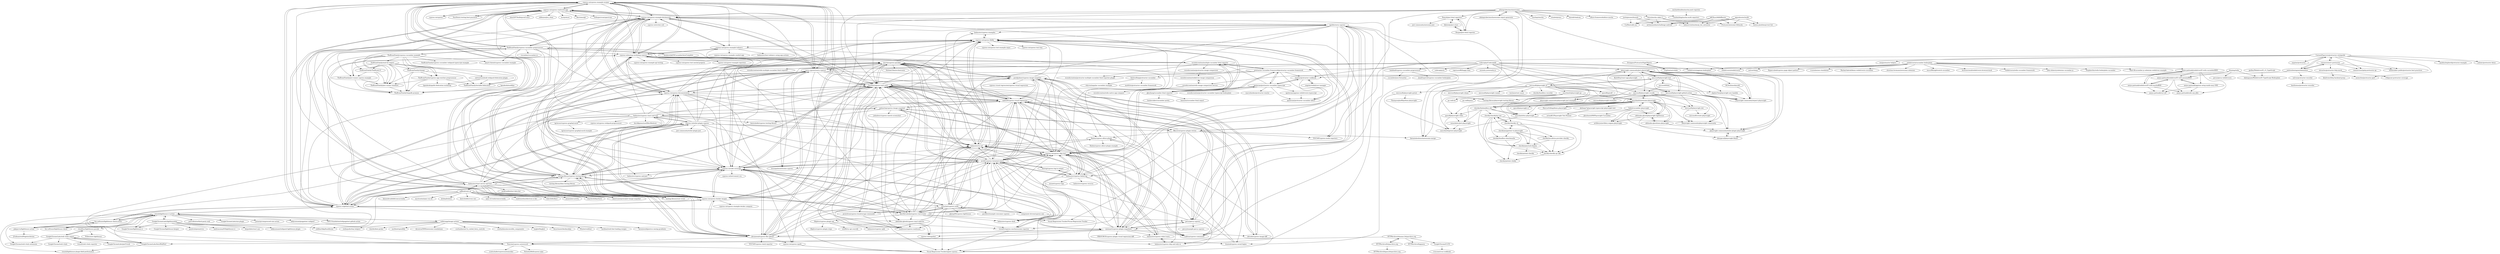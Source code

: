 digraph G {
"cypress-io/cypress-example-recipes" -> "cypress-io/cypress-realworld-app"
"cypress-io/cypress-example-recipes" -> "cypress-io/cypress-example-kitchensink"
"cypress-io/cypress-example-recipes" -> "cypress-io/cypress-documentation"
"cypress-io/cypress-example-recipes" -> "testing-library/cypress-testing-library"
"cypress-io/cypress-example-recipes" -> "cypress-io/testing-workshop-cypress"
"cypress-io/cypress-example-recipes" -> "sorry-cypress/sorry-cypress"
"cypress-io/cypress-example-recipes" -> "cypress-io/cypress-docker-images"
"cypress-io/cypress-example-recipes" -> "NoriSte/cypress-wait-until"
"cypress-io/cypress-example-recipes" -> "cypress-io/cypress" ["e"=1]
"cypress-io/cypress-example-recipes" -> "TheBrainFamily/cypress-cucumber-preprocessor"
"cypress-io/cypress-example-recipes" -> "cypress-io/github-action"
"cypress-io/cypress-example-recipes" -> "cypress-io/cypress-example-todomvc"
"cypress-io/cypress-example-recipes" -> "abramenal/cypress-file-upload"
"cypress-io/cypress-example-recipes" -> "NoriSte/ui-testing-best-practices" ["e"=1]
"cypress-io/cypress-example-recipes" -> "cypress-io/code-coverage"
"Hazyzh/jest-html-reporters" -> "dkelosky/jest-stare"
"Hazyzh/jest-html-reporters" -> "Hargne/jest-html-reporter"
"Hazyzh/jest-html-reporters" -> "jest-community/awesome-jest" ["e"=1]
"codeceptjs/CodeceptJS" -> "playwright-community/jest-playwright"
"codeceptjs/CodeceptJS" -> "serenity-js/serenity-js" ["e"=1]
"codeceptjs/CodeceptJS" -> "sorry-cypress/sorry-cypress"
"codeceptjs/CodeceptJS" -> "qawolf/qawolf" ["e"=1]
"codeceptjs/CodeceptJS" -> "Visual-Regression-Tracker/Visual-Regression-Tracker" ["e"=1]
"codeceptjs/CodeceptJS" -> "microsoft/playwright-vscode"
"codeceptjs/CodeceptJS" -> "webdriverio/appium-boilerplate" ["e"=1]
"codeceptjs/CodeceptJS" -> "abhinaba-ghosh/playwright-lighthouse"
"codeceptjs/CodeceptJS" -> "codeceptjs/ui"
"codeceptjs/CodeceptJS" -> "microsoft/playwright-github-action"
"codeceptjs/CodeceptJS" -> "testing-library/user-event" ["e"=1]
"codeceptjs/CodeceptJS" -> "dmtrKovalenko/cypress-real-events"
"codeceptjs/CodeceptJS" -> "capricorn86/happy-dom" ["e"=1]
"codeceptjs/CodeceptJS" -> "playwright-community/eslint-plugin-playwright"
"codeceptjs/CodeceptJS" -> "badeball/cypress-cucumber-preprocessor"
"bahmutov/cypress-react-unit-test" -> "palmerhq/cypress-image-snapshot"
"bahmutov/cypress-react-unit-test" -> "testing-library/cypress-testing-library"
"bahmutov/cypress-react-unit-test" -> "NoriSte/cypress-wait-until"
"bahmutov/cypress-react-unit-test" -> "kentcdodds/cypress-testing-library" ["e"=1]
"bahmutov/cypress-react-unit-test" -> "meinaart/cypress-plugin-snapshots"
"bahmutov/cypress-react-unit-test" -> "bahmutov/cypress-and-jest"
"bahmutov/cypress-react-unit-test" -> "tgriesser/cypress-graphql-mock"
"bahmutov/cypress-react-unit-test" -> "cypress-io/cypress-example-recipes"
"bahmutov/cypress-react-unit-test" -> "cypress-io/cypress-documentation"
"bahmutov/cypress-react-unit-test" -> "cypress-io/testing-workshop-cypress"
"bahmutov/cypress-react-unit-test" -> "cypress-io/cypress-webpack-preprocessor"
"bahmutov/cypress-react-unit-test" -> "abhinaba-ghosh/cypress-react-selector"
"bahmutov/cypress-react-unit-test" -> "davidkpiano/useEffectReducer" ["e"=1]
"bahmutov/cypress-react-unit-test" -> "cypress-io/eslint-plugin-cypress"
"bahmutov/cypress-react-unit-test" -> "Nanciee/cypress-autorecord"
"cypress-io/cypress-example-kitchensink" -> "cypress-io/cypress-example-recipes"
"cypress-io/cypress-example-kitchensink" -> "cypress-io/testing-workshop-cypress"
"cypress-io/cypress-example-kitchensink" -> "cypress-io/cypress-example-todomvc"
"cypress-io/cypress-example-kitchensink" -> "cypress-io/cypress-docker-images"
"cypress-io/cypress-example-kitchensink" -> "cypress-io/cypress-documentation"
"cypress-io/cypress-example-kitchensink" -> "cypress-io/cypress-realworld-app"
"cypress-io/cypress-example-kitchensink" -> "testing-library/cypress-testing-library"
"cypress-io/cypress-example-kitchensink" -> "NoriSte/cypress-wait-until"
"cypress-io/cypress-example-kitchensink" -> "cypress-io/cypress-skip-test"
"cypress-io/cypress-example-kitchensink" -> "meinaart/cypress-plugin-snapshots"
"cypress-io/cypress-example-kitchensink" -> "cypress-io/circleci-orb"
"cypress-io/cypress-example-kitchensink" -> "TheBrainFamily/cypress-cucumber-preprocessor"
"cypress-io/cypress-example-kitchensink" -> "agoldis/sorry-cypress"
"cypress-io/cypress-example-kitchensink" -> "cypress-io/code-coverage"
"cypress-io/cypress-example-kitchensink" -> "sorry-cypress/sorry-cypress"
"cypress-io/cypress-example-todomvc" -> "cypress-io/cypress-fiddle"
"cypress-io/cypress-example-todomvc" -> "cypress-io/testing-workshop-cypress"
"cypress-io/cypress-example-todomvc" -> "cypress-io/cypress-example-kitchensink"
"cypress-io/cypress-example-todomvc" -> "cypress-io/cypress-example-conduit-app"
"cypress-io/cypress-example-todomvc" -> "bahmutov/test-todomvc-using-app-actions"
"cypress-io/cypress-example-todomvc" -> "cypress-io/cypress-skip-test"
"cypress-io/cypress-skip-test" -> "bahmutov/cy-api"
"cypress-io/cypress-skip-test" -> "cypress-io/cypress-fiddle"
"cypress-io/cypress-skip-test" -> "Lakitna/cypress-commands"
"cypress-io/cypress-skip-test" -> "LironEr/cypress-mochawesome-reporter"
"cypress-io/cypress-skip-test" -> "NoriSte/cypress-wait-until"
"cypress-io/cypress-skip-test" -> "bahmutov/cypress-select-tests"
"cypress-io/cypress-skip-test" -> "bahmutov/cypress-failed-log"
"cypress-io/cypress-skip-test" -> "archfz/cypress-terminal-report"
"cypress-io/testing-workshop-cypress" -> "cypress-io/cypress-example-todomvc"
"cypress-io/testing-workshop-cypress" -> "cypress-io/cypress-example-kitchensink"
"cypress-io/testing-workshop-cypress" -> "cypress-io/cypress-example-recipes"
"cypress-io/testing-workshop-cypress" -> "NoriSte/cypress-wait-until"
"cypress-io/testing-workshop-cypress" -> "cypress-io/cypress-documentation"
"cypress-io/testing-workshop-cypress" -> "bahmutov/cy-api"
"cypress-io/testing-workshop-cypress" -> "cypress-io/code-coverage"
"cypress-io/testing-workshop-cypress" -> "cypress-io/cypress-xpath"
"cypress-io/testing-workshop-cypress" -> "cypress-io/cypress-skip-test"
"cypress-io/testing-workshop-cypress" -> "cypress-io/cypress-docker-images"
"cypress-io/testing-workshop-cypress" -> "cypress-io/cypress-example-api-testing"
"cypress-io/testing-workshop-cypress" -> "cypress-io/cypress-test-nested-projects"
"cypress-io/testing-workshop-cypress" -> "abramenal/cypress-file-upload"
"cypress-io/testing-workshop-cypress" -> "tnicola/cypress-parallel"
"cypress-io/testing-workshop-cypress" -> "cypress-io/cypress-example-reporters"
"cypress-io/cypress-realworld-app" -> "cypress-io/cypress-example-recipes"
"cypress-io/cypress-realworld-app" -> "oldboyxx/jira_clone" ["e"=1]
"cypress-io/cypress-realworld-app" -> "cypress-io/cypress-example-kitchensink"
"cypress-io/cypress-realworld-app" -> "testing-library/cypress-testing-library"
"cypress-io/cypress-realworld-app" -> "sorry-cypress/sorry-cypress"
"cypress-io/cypress-realworld-app" -> "mswjs/msw" ["e"=1]
"cypress-io/cypress-realworld-app" -> "cypress-io/cypress" ["e"=1]
"cypress-io/cypress-realworld-app" -> "bbc/simorgh" ["e"=1]
"cypress-io/cypress-realworld-app" -> "NoriSte/ui-testing-best-practices" ["e"=1]
"cypress-io/cypress-realworld-app" -> "withspectrum/spectrum" ["e"=1]
"cypress-io/cypress-realworld-app" -> "cypress-io/cypress-docker-images"
"cypress-io/cypress-realworld-app" -> "cypress-io/github-action"
"cypress-io/cypress-realworld-app" -> "bahmutov/start-server-and-test"
"cypress-io/cypress-realworld-app" -> "cypress-io/testing-workshop-cypress"
"cypress-io/cypress-realworld-app" -> "alan2207/bulletproof-react" ["e"=1]
"mxschmitt/playwright-go" -> "go-rod/rod" ["e"=1]
"mxschmitt/playwright-go" -> "mxschmitt/try-playwright"
"mxschmitt/playwright-go" -> "mxschmitt/pytest-playwright"
"mxschmitt/playwright-go" -> "go-rod/bypass"
"mxschmitt/playwright-go" -> "mxschmitt/awesome-playwright"
"adamgruber/mochawesome" -> "adamgruber/mochawesome-report-generator"
"adamgruber/mochawesome" -> "Antontelesh/mochawesome-merge"
"adamgruber/mochawesome" -> "cypress-io/cypress-docker-images"
"adamgruber/mochawesome" -> "Hazyzh/jest-html-reporters"
"adamgruber/mochawesome" -> "webdriverio/webdriverio" ["e"=1]
"adamgruber/mochawesome" -> "YOU54F/cypress-multi-reporters"
"adamgruber/mochawesome" -> "mochajs/mocha" ["e"=1]
"adamgruber/mochawesome" -> "istanbuljs/nyc" ["e"=1]
"adamgruber/mochawesome" -> "dareid/chakram" ["e"=1]
"adamgruber/mochawesome" -> "cypress-io/cypress-xpath"
"adamgruber/mochawesome" -> "Hargne/jest-html-reporter"
"adamgruber/mochawesome" -> "allure-framework/allure-mocha"
"adamgruber/mochawesome" -> "iensu/mocha-cakes-2"
"adamgruber/mochawesome" -> "stanleyhlng/mocha-multi-reporters"
"adamgruber/mochawesome" -> "cypress-io/cypress-example-kitchensink"
"microsoft/playwright-pytest" -> "mxschmitt/pytest-playwright"
"microsoft/playwright-pytest" -> "ThompsonJonM/python-playwright"
"component-driven/cypress-axe" -> "mfrachet/cypress-audit"
"component-driven/cypress-axe" -> "percy/percy-cypress"
"component-driven/cypress-axe" -> "archfz/cypress-terminal-report"
"sorry-cypress/sorry-cypress" -> "tnicola/cypress-parallel"
"sorry-cypress/sorry-cypress" -> "cypress-io/cypress-example-recipes"
"sorry-cypress/sorry-cypress" -> "testing-library/cypress-testing-library"
"sorry-cypress/sorry-cypress" -> "NoriSte/cypress-wait-until"
"sorry-cypress/sorry-cypress" -> "cypress-io/cypress-docker-images"
"sorry-cypress/sorry-cypress" -> "cypress-io/cypress-realworld-app"
"sorry-cypress/sorry-cypress" -> "cypress-io/cypress-documentation"
"sorry-cypress/sorry-cypress" -> "archfz/cypress-terminal-report"
"sorry-cypress/sorry-cypress" -> "brunopulis/awesome-cypress" ["e"=1]
"sorry-cypress/sorry-cypress" -> "cypress-io/code-coverage"
"sorry-cypress/sorry-cypress" -> "cypress-io/github-action"
"sorry-cypress/sorry-cypress" -> "dmtrKovalenko/cypress-real-events"
"sorry-cypress/sorry-cypress" -> "mjhea0/cypress-visual-regression"
"sorry-cypress/sorry-cypress" -> "cypress-io/cypress-example-kitchensink"
"sorry-cypress/sorry-cypress" -> "jaredpalmer/cypress-image-snapshot"
"NoriSte/cypress-wait-until" -> "tnicola/cypress-parallel"
"NoriSte/cypress-wait-until" -> "archfz/cypress-terminal-report"
"NoriSte/cypress-wait-until" -> "bahmutov/cy-api"
"NoriSte/cypress-wait-until" -> "cypress-io/cypress-skip-test"
"NoriSte/cypress-wait-until" -> "cypress-io/cypress-fiddle"
"NoriSte/cypress-wait-until" -> "mjhea0/cypress-visual-regression"
"NoriSte/cypress-wait-until" -> "Lakitna/cypress-commands"
"NoriSte/cypress-wait-until" -> "bahmutov/cypress-failed-log"
"NoriSte/cypress-wait-until" -> "testing-library/cypress-testing-library"
"NoriSte/cypress-wait-until" -> "mailosaur/cypress-mailosaur"
"NoriSte/cypress-wait-until" -> "bahmutov/cypress-skip-and-only-ui"
"NoriSte/cypress-wait-until" -> "abramenal/cypress-file-upload"
"NoriSte/cypress-wait-until" -> "javierbrea/cypress-localstorage-commands"
"NoriSte/cypress-wait-until" -> "cypress-io/cypress-documentation"
"NoriSte/cypress-wait-until" -> "cypress-io/testing-workshop-cypress"
"testing-library/cypress-testing-library" -> "NoriSte/cypress-wait-until"
"testing-library/cypress-testing-library" -> "cypress-io/cypress-example-recipes"
"testing-library/cypress-testing-library" -> "cypress-io/eslint-plugin-cypress"
"testing-library/cypress-testing-library" -> "bahmutov/start-server-and-test"
"testing-library/cypress-testing-library" -> "sorry-cypress/sorry-cypress"
"testing-library/cypress-testing-library" -> "cypress-io/cypress-example-kitchensink"
"testing-library/cypress-testing-library" -> "cypress-io/cypress-documentation"
"testing-library/cypress-testing-library" -> "cypress-io/cypress-realworld-app"
"testing-library/cypress-testing-library" -> "testing-library/dom-testing-library" ["e"=1]
"testing-library/cypress-testing-library" -> "testing-library/user-event" ["e"=1]
"testing-library/cypress-testing-library" -> "dmtrKovalenko/cypress-real-events"
"testing-library/cypress-testing-library" -> "bahmutov/cypress-react-unit-test"
"testing-library/cypress-testing-library" -> "abramenal/cypress-file-upload"
"testing-library/cypress-testing-library" -> "cypress-io/code-coverage"
"testing-library/cypress-testing-library" -> "cypress-io/cypress-docker-images"
"abhinaba-ghosh/playwright-lighthouse" -> "abhinaba-ghosh/axe-playwright"
"abhinaba-ghosh/playwright-lighthouse" -> "playwright-community/eslint-plugin-playwright"
"abhinaba-ghosh/playwright-lighthouse" -> "artilleryio/artillery-engine-playwright"
"Tallyb/cucumber-playwright" -> "ghoshasish99/Playwright-Cucumber"
"Tallyb/cucumber-playwright" -> "mxschmitt/awesome-playwright"
"Tallyb/cucumber-playwright" -> "artilleryio/artillery-engine-playwright"
"Tallyb/cucumber-playwright" -> "abhinaba-ghosh/playwright-lighthouse"
"Tallyb/cucumber-playwright" -> "mxschmitt/try-playwright"
"agoldis/sorry-cypress" -> "Bkucera/cypress-plugin-retries"
"agoldis/sorry-cypress" -> "NoriSte/cypress-wait-until"
"agoldis/sorry-cypress" -> "lirantal/cypress-social-logins"
"agoldis/sorry-cypress" -> "cypress-io/cypress-example-kitchensink"
"agoldis/sorry-cypress" -> "cypress-io/cypress-skip-test"
"agoldis/sorry-cypress" -> "Shelex/cypress-allure-plugin"
"agoldis/sorry-cypress" -> "bahmutov/cypress-examples"
"agoldis/sorry-cypress" -> "bahmutov/cypress-skip-and-only-ui"
"agoldis/sorry-cypress" -> "Antontelesh/mochawesome-merge"
"agoldis/sorry-cypress" -> "mjhea0/cypress-visual-regression"
"agoldis/sorry-cypress" -> "cypress-io/cypress-fiddle"
"agoldis/sorry-cypress" -> "Lakitna/cypress-commands"
"agoldis/sorry-cypress" -> "meinaart/cypress-plugin-snapshots"
"agoldis/sorry-cypress" -> "bahmutov/cy-api"
"agoldis/sorry-cypress" -> "bahmutov/cypress-failed-log"
"Nanciee/cypress-autorecord" -> "scottschafer/cypressautomocker"
"Nanciee/cypress-autorecord" -> "Visual-Regression-Tracker/agent-cypress"
"Nanciee/cypress-autorecord" -> "cypress-io/cypress-fiddle"
"Nanciee/cypress-autorecord" -> "NicholasBoll/cypress-pipe"
"TheBrainFamily/wait-for-expect" -> "TheBrainFamily/jest-runner-standard"
"TheBrainFamily/wait-for-expect" -> "TheBrainFamily/tingodb-promise"
"TheBrainFamily/wait-for-expect" -> "TheBrainFamily/jest-runner-cypress-example"
"TheBrainFamily/wait-for-expect" -> "TheBrainFamily/TheBrain2.0"
"TheBrainFamily/wait-for-expect" -> "TheBrainFamily/cypress-app-watcher-preprocessor"
"TheBrainFamily/wait-for-expect" -> "TheBrainFamily/testable-federation"
"TheBrainFamily/wait-for-expect" -> "TheBrainFamily/chimpy"
"microsoft/playwright-vscode" -> "microsoft/playwright.dev"
"microsoft/playwright-vscode" -> "playwright-community/eslint-plugin-playwright"
"microsoft/playwright-vscode" -> "microsoft/create-playwright"
"microsoft/playwright-vscode" -> "playwright-community/playwright-community"
"microsoft/playwright-vscode" -> "mxschmitt/awesome-playwright"
"microsoft/playwright-vscode" -> "microsoft/playwright-examples"
"microsoft/playwright-vscode" -> "testing-library/playwright-testing-library"
"palmerhq/cypress-image-snapshot" -> "meinaart/cypress-plugin-snapshots"
"palmerhq/cypress-image-snapshot" -> "mjhea0/cypress-visual-regression"
"palmerhq/cypress-image-snapshot" -> "bahmutov/cypress-react-unit-test"
"palmerhq/cypress-image-snapshot" -> "kentcdodds/cypress-testing-library" ["e"=1]
"palmerhq/cypress-image-snapshot" -> "Bkucera/cypress-plugin-retries"
"palmerhq/cypress-image-snapshot" -> "cypress-io/snapshot"
"palmerhq/cypress-image-snapshot" -> "bahmutov/cypress-skip-and-only-ui"
"palmerhq/cypress-image-snapshot" -> "julianburr/cypress-match-screenshot"
"palmerhq/cypress-image-snapshot" -> "NoriSte/cypress-wait-until"
"palmerhq/cypress-image-snapshot" -> "Nanciee/cypress-autorecord"
"palmerhq/cypress-image-snapshot" -> "cypress-io/testing-workshop-cypress"
"foo-software/lighthouse-check-action" -> "treosh/lighthouse-ci-action"
"foo-software/lighthouse-check-action" -> "jakejarvis/lighthouse-action"
"foo-software/lighthouse-check-action" -> "foo-software/lighthouse-check"
"foo-software/lighthouse-check-action" -> "cypress-io/github-action"
"jeffbski/wait-on" -> "bahmutov/start-server-and-test"
"jeffbski/wait-on" -> "kimmobrunfeldt/concurrently" ["e"=1]
"jeffbski/wait-on" -> "mysticatea/npm-run-all" ["e"=1]
"jeffbski/wait-on" -> "abskmj/hukum"
"jeffbski/wait-on" -> "kentcdodds/cross-env" ["e"=1]
"jeffbski/wait-on" -> "cypress-io/cypress-docker-images"
"jeffbski/wait-on" -> "open-cli-tools/concurrently" ["e"=1]
"jeffbski/wait-on" -> "americanexpress/jest-image-snapshot" ["e"=1]
"jeffbski/wait-on" -> "cypress-io/github-action"
"jeffbski/wait-on" -> "testing-library/user-event" ["e"=1]
"jeffbski/wait-on" -> "siddharthkp/bundlesize" ["e"=1]
"jeffbski/wait-on" -> "sindresorhus/electron-is-dev" ["e"=1]
"jeffbski/wait-on" -> "lukechilds/keyv" ["e"=1]
"jeffbski/wait-on" -> "pinojs/pino-pretty" ["e"=1]
"jeffbski/wait-on" -> "depcheck/depcheck" ["e"=1]
"microsoft/playwright-cli" -> "microsoft/playwright-test"
"microsoft/playwright-cli" -> "microsoft/playwright-github-action"
"microsoft/playwright-cli" -> "qawolf/playwright-video"
"microsoft/playwright-cli" -> "playwright-community/jest-playwright"
"microsoft/playwright-cli" -> "mxschmitt/awesome-playwright"
"microsoft/playwright-cli" -> "checkly/theheadless.dev"
"microsoft/playwright-cli" -> "mxschmitt/try-playwright"
"microsoft/playwright-cli" -> "microsoft/playwright-sharp" ["e"=1]
"microsoft/playwright-cli" -> "mxschmitt/playwright-go"
"microsoft/playwright-cli" -> "microsoft/playwright-pytest"
"microsoft/playwright-cli" -> "qawolf/qawolf" ["e"=1]
"microsoft/playwright-cli" -> "microsoft/playwright-runner"
"microsoft/playwright-cli" -> "testimio/root-cause" ["e"=1]
"microsoft/playwright-cli" -> "JupiterOne/playwright-aws-lambda"
"microsoft/playwright-cli" -> "checkly/headless-recorder" ["e"=1]
"cypress-io/eslint-plugin-cypress" -> "testing-library/cypress-testing-library"
"cypress-io/eslint-plugin-cypress" -> "cypress-io/code-coverage"
"cypress-io/eslint-plugin-cypress" -> "bahmutov/start-server-and-test"
"cypress-io/eslint-plugin-cypress" -> "NoriSte/cypress-wait-until"
"cypress-io/eslint-plugin-cypress" -> "jest-community/eslint-plugin-jest" ["e"=1]
"cypress-io/eslint-plugin-cypress" -> "Bkucera/cypress-plugin-retries"
"cypress-io/eslint-plugin-cypress" -> "cypress-io/cypress-fiddle"
"cypress-io/eslint-plugin-cypress" -> "dmtrKovalenko/cypress-real-events"
"cypress-io/eslint-plugin-cypress" -> "bahmutov/cypress-dark"
"cypress-io/eslint-plugin-cypress" -> "cypress-io/github-action"
"cypress-io/eslint-plugin-cypress" -> "percy/percy-cypress"
"cypress-io/eslint-plugin-cypress" -> "cypress-io/cypress-documentation"
"cypress-io/eslint-plugin-cypress" -> "cypress-io/cypress-realworld-app"
"cypress-io/eslint-plugin-cypress" -> "cypress-io/cypress-example-recipes"
"cypress-io/eslint-plugin-cypress" -> "bahmutov/cypress-react-unit-test"
"cypress-io/github-action" -> "cypress-io/code-coverage"
"cypress-io/github-action" -> "testing-library/cypress-testing-library"
"cypress-io/github-action" -> "treosh/lighthouse-ci-action"
"cypress-io/github-action" -> "cypress-io/cypress-docker-images"
"cypress-io/github-action" -> "cypress-io/cypress-example-recipes"
"cypress-io/github-action" -> "cypress-io/cypress-documentation"
"cypress-io/github-action" -> "foo-software/lighthouse-check-action"
"cypress-io/github-action" -> "tnicola/cypress-parallel"
"cypress-io/github-action" -> "bahmutov/start-server-and-test"
"cypress-io/github-action" -> "abramenal/cypress-file-upload"
"cypress-io/github-action" -> "cypress-io/cypress-realworld-app"
"cypress-io/github-action" -> "sorry-cypress/sorry-cypress"
"cypress-io/github-action" -> "dmtrKovalenko/cypress-real-events"
"cypress-io/github-action" -> "cypress-io/cypress-example-kitchensink"
"cypress-io/github-action" -> "cypress-io/eslint-plugin-cypress"
"badeball/cypress-cucumber-preprocessor" -> "JoanEsquivel/cypress-cucumber-boilerplate"
"badeball/cypress-cucumber-preprocessor" -> "cucumber/json-formatter"
"TheBrainFamily/cypress-cucumber-preprocessor" -> "TheBrainFamily/cypress-cucumber-example"
"TheBrainFamily/cypress-cucumber-preprocessor" -> "NoriSte/cypress-wait-until"
"TheBrainFamily/cypress-cucumber-preprocessor" -> "cypress-io/cypress-example-recipes"
"TheBrainFamily/cypress-cucumber-preprocessor" -> "testing-library/cypress-testing-library"
"TheBrainFamily/cypress-cucumber-preprocessor" -> "cypress-io/testing-workshop-cypress"
"TheBrainFamily/cypress-cucumber-preprocessor" -> "alexkrechik/VSCucumberAutoComplete"
"TheBrainFamily/cypress-cucumber-preprocessor" -> "cypress-io/cypress-example-kitchensink"
"TheBrainFamily/cypress-cucumber-preprocessor" -> "TheBrainFamily/jest-runner-standard"
"TheBrainFamily/cypress-cucumber-preprocessor" -> "TheBrainFamily/jest-runner-cypress-example"
"TheBrainFamily/cypress-cucumber-preprocessor" -> "TheBrainFamily/tingodb-promise"
"TheBrainFamily/cypress-cucumber-preprocessor" -> "abramenal/cypress-file-upload"
"TheBrainFamily/cypress-cucumber-preprocessor" -> "jmarti-theinit/cypress-cucumber-example"
"TheBrainFamily/cypress-cucumber-preprocessor" -> "wswebcreation/multiple-cucumber-html-reporter"
"TheBrainFamily/cypress-cucumber-preprocessor" -> "cypress-io/cypress-documentation"
"TheBrainFamily/cypress-cucumber-preprocessor" -> "cucumber/cucumber-js" ["e"=1]
"TheBrainFamily/jest-runner-standard" -> "TheBrainFamily/tingodb-promise"
"dmtrKovalenko/cypress-real-events" -> "NoriSte/cypress-wait-until"
"dmtrKovalenko/cypress-real-events" -> "filiphric/cypress-plugin-api"
"dmtrKovalenko/cypress-real-events" -> "LironEr/cypress-mochawesome-reporter"
"dmtrKovalenko/cypress-real-events" -> "bahmutov/cy-api"
"dmtrKovalenko/cypress-real-events" -> "abhinaba-ghosh/cypress-react-selector"
"dmtrKovalenko/cypress-real-events" -> "testing-library/cypress-testing-library"
"dmtrKovalenko/cypress-real-events" -> "mfrachet/cypress-audit"
"dmtrKovalenko/cypress-real-events" -> "archfz/cypress-terminal-report"
"dmtrKovalenko/cypress-real-events" -> "cypress-io/code-coverage"
"dmtrKovalenko/cypress-real-events" -> "tnicola/cypress-parallel"
"dmtrKovalenko/cypress-real-events" -> "Visual-Regression-Tracker/Visual-Regression-Tracker" ["e"=1]
"dmtrKovalenko/cypress-real-events" -> "cypress-io/cypress-skip-test"
"dmtrKovalenko/cypress-real-events" -> "bahmutov/cypress-dark"
"dmtrKovalenko/cypress-real-events" -> "mjhea0/cypress-visual-regression"
"dmtrKovalenko/cypress-real-events" -> "jaredpalmer/cypress-image-snapshot"
"GoogleChromeLabs/lighthousebot" -> "GoogleChrome/lighthouse-ci" ["e"=1]
"GoogleChromeLabs/lighthousebot" -> "treosh/lighthouse-ci-action"
"GoogleChromeLabs/lighthousebot" -> "GoogleChrome/lighthouse-keeper"
"GoogleChromeLabs/lighthousebot" -> "siddharthkp/bundlesize" ["e"=1]
"GoogleChromeLabs/lighthousebot" -> "paulirish/pwmetrics" ["e"=1]
"GoogleChromeLabs/lighthousebot" -> "andreasonny83/lighthouse-ci" ["e"=1]
"GoogleChromeLabs/lighthousebot" -> "dequelabs/react-axe" ["e"=1]
"GoogleChromeLabs/lighthousebot" -> "addyosmani/webpack-lighthouse-plugin" ["e"=1]
"tgriesser/cypress-graphql-mock" -> "tgriesser/cypress-graphql-mock-example"
"microsoft/playwright-test" -> "microsoft/folio"
"microsoft/playwright-test" -> "playwright-community/jest-playwright"
"microsoft/playwright-test" -> "microsoft/playwright-cli"
"microsoft/playwright-test" -> "playwright-community/expect-playwright"
"microsoft/playwright-test" -> "microsoft/playwright-github-action"
"microsoft/playwright-test" -> "checkly/theheadless.dev"
"mxschmitt/awesome-playwright" -> "mxschmitt/try-playwright"
"mxschmitt/awesome-playwright" -> "MarcusFelling/demo.playwright"
"mxschmitt/awesome-playwright" -> "abhinaba-ghosh/axe-playwright"
"mxschmitt/awesome-playwright" -> "abhinaba-ghosh/playwright-lighthouse"
"mxschmitt/awesome-playwright" -> "microsoft/playwright-vscode"
"mxschmitt/awesome-playwright" -> "checkly/theheadless.dev"
"mxschmitt/awesome-playwright" -> "microsoft/playwright.dev"
"mxschmitt/awesome-playwright" -> "akshayp7/playwright-typescript-playwright-test"
"mxschmitt/awesome-playwright" -> "mmarkelov/jest-playwright"
"mxschmitt/awesome-playwright" -> "qawolf/playwright-ci"
"mxschmitt/awesome-playwright" -> "playwright-community/playwright-community"
"mxschmitt/awesome-playwright" -> "hdorgeval/playwright-fluent"
"mxschmitt/awesome-playwright" -> "artilleryio/artillery-engine-playwright"
"mxschmitt/awesome-playwright" -> "qawolf/playwright-video"
"mxschmitt/awesome-playwright" -> "Tallyb/cucumber-playwright"
"bahmutov/cy-api" -> "bahmutov/cypress-select-tests"
"bahmutov/cy-api" -> "cypress-io/cypress-skip-test"
"bahmutov/cy-api" -> "cypress-io/cypress-fiddle"
"bahmutov/cy-api" -> "bahmutov/cypress-examples"
"bahmutov/cy-api" -> "NoriSte/cypress-wait-until"
"cypress-io/cypress-docker-images" -> "cypress-io/cypress-example-kitchensink"
"cypress-io/cypress-docker-images" -> "NoriSte/cypress-wait-until"
"cypress-io/cypress-docker-images" -> "cypress-io/code-coverage"
"cypress-io/cypress-docker-images" -> "cypress-io/cypress-example-recipes"
"cypress-io/cypress-docker-images" -> "sorry-cypress/sorry-cypress"
"cypress-io/cypress-docker-images" -> "cypress-io/cypress-documentation"
"cypress-io/cypress-docker-images" -> "tnicola/cypress-parallel"
"cypress-io/cypress-docker-images" -> "testing-library/cypress-testing-library"
"cypress-io/cypress-docker-images" -> "mjhea0/cypress-visual-regression"
"cypress-io/cypress-docker-images" -> "cypress-io/testing-workshop-cypress"
"cypress-io/cypress-docker-images" -> "cypress-io/github-action"
"cypress-io/cypress-docker-images" -> "abramenal/cypress-file-upload"
"cypress-io/cypress-docker-images" -> "mfrachet/cypress-audit"
"cypress-io/cypress-docker-images" -> "cypress-io/cypress-example-docker-compose"
"cypress-io/cypress-docker-images" -> "archfz/cypress-terminal-report"
"meinaart/cypress-plugin-snapshots" -> "palmerhq/cypress-image-snapshot"
"meinaart/cypress-plugin-snapshots" -> "mjhea0/cypress-visual-regression"
"meinaart/cypress-plugin-snapshots" -> "jaredpalmer/cypress-image-snapshot"
"meinaart/cypress-plugin-snapshots" -> "percy/percy-cypress"
"meinaart/cypress-plugin-snapshots" -> "NoriSte/cypress-wait-until"
"meinaart/cypress-plugin-snapshots" -> "cypress-io/snapshot"
"meinaart/cypress-plugin-snapshots" -> "uktrade/cypress-image-diff"
"meinaart/cypress-plugin-snapshots" -> "cypress-io/code-coverage"
"meinaart/cypress-plugin-snapshots" -> "cypress-io/cypress-skip-test"
"meinaart/cypress-plugin-snapshots" -> "FRSOURCE/cypress-plugin-visual-regression-diff"
"meinaart/cypress-plugin-snapshots" -> "archfz/cypress-terminal-report"
"meinaart/cypress-plugin-snapshots" -> "Lakitna/cypress-commands"
"meinaart/cypress-plugin-snapshots" -> "abramenal/cypress-file-upload"
"meinaart/cypress-plugin-snapshots" -> "Nanciee/cypress-autorecord"
"meinaart/cypress-plugin-snapshots" -> "bahmutov/cypress-select-tests"
"percy/percy-cypress" -> "cypress-io/cypress-fiddle"
"percy/percy-cypress" -> "percy/example-percy-cypress"
"percy/percy-cypress" -> "jaredpalmer/cypress-image-snapshot"
"percy/percy-cypress" -> "meinaart/cypress-plugin-snapshots"
"percy/percy-cypress" -> "Visual-Regression-Tracker/agent-cypress"
"percy/percy-cypress" -> "archfz/cypress-terminal-report"
"percy/percy-cypress" -> "mjhea0/cypress-visual-regression"
"calibreapp/image-actions" -> "treosh/lighthouse-ci-action"
"calibreapp/image-actions" -> "scottaohara/accessible_components" ["e"=1]
"calibreapp/image-actions" -> "davatron5000/awesome-standalones" ["e"=1]
"calibreapp/image-actions" -> "scottaohara/a11y_styled_form_controls" ["e"=1]
"calibreapp/image-actions" -> "cloudfour/lighthouse-parade"
"calibreapp/image-actions" -> "imgbot/Imgbot"
"calibreapp/image-actions" -> "Assortment/darkmodejs"
"calibreapp/image-actions" -> "Munter/subfont" ["e"=1]
"calibreapp/image-actions" -> "zachleat/web-font-loading-recipes" ["e"=1]
"calibreapp/image-actions" -> "larsenwork/postcss-easing-gradients" ["e"=1]
"calibreapp/image-actions" -> "stefanjudis/tiny-helpers" ["e"=1]
"calibreapp/image-actions" -> "duetds/date-picker" ["e"=1]
"calibreapp/image-actions" -> "zachleat/speedlify" ["e"=1]
"treosh/lighthouse-ci-action" -> "foo-software/lighthouse-check-action"
"treosh/lighthouse-ci-action" -> "jakejarvis/lighthouse-action"
"treosh/lighthouse-ci-action" -> "GoogleChrome/lighthouse-ci" ["e"=1]
"treosh/lighthouse-ci-action" -> "cypress-io/github-action"
"treosh/lighthouse-ci-action" -> "GoogleChromeLabs/lighthousebot"
"treosh/lighthouse-ci-action" -> "treosh/lighthouse-plugin-field-performance"
"treosh/lighthouse-ci-action" -> "preactjs/compressed-size-action"
"treosh/lighthouse-ci-action" -> "GoogleChromeLabs/AutoWebPerf"
"treosh/lighthouse-ci-action" -> "addyosmani/puppeteer-webperf" ["e"=1]
"treosh/lighthouse-ci-action" -> "foo-software/lighthouse-check"
"treosh/lighthouse-ci-action" -> "WPO-Foundation/webpagetest-github-action"
"treosh/lighthouse-ci-action" -> "calibreapp/image-actions"
"treosh/lighthouse-ci-action" -> "GoogleChrome/web-vitals-extension" ["e"=1]
"treosh/lighthouse-ci-action" -> "patrickhulce/third-party-web" ["e"=1]
"treosh/lighthouse-ci-action" -> "GoogleChromeLabs/size-plugin" ["e"=1]
"amiya-pattnaik/webdriverIO-with-cucumberBDD" -> "amiya-pattnaik/webdriverIO-with-jasmineBDD"
"amiya-pattnaik/webdriverIO-with-cucumberBDD" -> "amiya-pattnaik/webdriverIO-with-mochaBDD"
"amiya-pattnaik/webdriverIO-with-cucumberBDD" -> "amiya-pattnaik/rest-atf"
"amiya-pattnaik/webdriverIO-with-cucumberBDD" -> "amiya-pattnaik/appium-setup-made-easy-OSX"
"amiya-pattnaik/webdriverIO-with-cucumberBDD" -> "amiya-pattnaik/node-any-jdbc"
"checkly/theheadless.dev" -> "checkly/checkly-cli"
"checkly/theheadless.dev" -> "mxschmitt/awesome-playwright"
"checkly/theheadless.dev" -> "checkly/jamstack-deploy"
"checkly/theheadless.dev" -> "mxschmitt/try-playwright"
"checkly/theheadless.dev" -> "mmarkelov/jest-playwright"
"checkly/theheadless.dev" -> "qawolf/playwright-video"
"checkly/theheadless.dev" -> "checkly/checklyhq.com"
"jakejarvis/lighthouse-action" -> "foo-software/lighthouse-check-action"
"jakejarvis/lighthouse-action" -> "treosh/lighthouse-ci-action"
"jakejarvis/lighthouse-action" -> "JCofman/webPagetestAction"
"playwright-community/jest-playwright" -> "playwright-community/expect-playwright"
"playwright-community/jest-playwright" -> "playwright-community/playwright-jest-examples"
"playwright-community/jest-playwright" -> "microsoft/playwright-github-action"
"playwright-community/jest-playwright" -> "microsoft/playwright-test"
"playwright-community/jest-playwright" -> "microsoft/playwright-vscode"
"playwright-community/jest-playwright" -> "hdorgeval/playwright-fluent"
"playwright-community/jest-playwright" -> "playwright-community/eslint-plugin-playwright"
"playwright-community/jest-playwright" -> "KyleADay/react-app-playwright"
"playwright-community/jest-playwright" -> "testing-library/playwright-testing-library"
"playwright-community/jest-playwright" -> "HLTech/mockiavelli"
"playwright-community/jest-playwright" -> "JupiterOne/playwright-aws-lambda"
"cypress-io/code-coverage" -> "cypress-io/instrument-cra"
"cypress-io/code-coverage" -> "cypress-io/cypress-fiddle"
"cypress-io/code-coverage" -> "tnicola/cypress-parallel"
"cypress-io/code-coverage" -> "mfrachet/cypress-audit"
"cypress-io/code-coverage" -> "archfz/cypress-terminal-report"
"cypress-io/code-coverage" -> "cypress-io/cypress-docker-images"
"cypress-io/code-coverage" -> "NoriSte/cypress-wait-until"
"cypress-io/code-coverage" -> "cypress-io/cypress-skip-test"
"cypress-io/code-coverage" -> "abramenal/cypress-file-upload"
"cypress-io/code-coverage" -> "jaredpalmer/cypress-image-snapshot"
"cypress-io/code-coverage" -> "cypress-io/github-action"
"cypress-io/code-coverage" -> "bahmutov/cy-api"
"cypress-io/code-coverage" -> "bahmutov/cypress-and-jest"
"cypress-io/code-coverage" -> "meinaart/cypress-plugin-snapshots"
"cypress-io/code-coverage" -> "testing-library/cypress-testing-library"
"jaredpalmer/cypress-image-snapshot" -> "mjhea0/cypress-visual-regression"
"jaredpalmer/cypress-image-snapshot" -> "meinaart/cypress-plugin-snapshots"
"jaredpalmer/cypress-image-snapshot" -> "uktrade/cypress-image-diff"
"jaredpalmer/cypress-image-snapshot" -> "NoriSte/cypress-wait-until"
"jaredpalmer/cypress-image-snapshot" -> "cypress-io/cypress-fiddle"
"jaredpalmer/cypress-image-snapshot" -> "percy/percy-cypress"
"jaredpalmer/cypress-image-snapshot" -> "cypress-io/code-coverage"
"jaredpalmer/cypress-image-snapshot" -> "cypress-visual-regression/cypress-visual-regression"
"jaredpalmer/cypress-image-snapshot" -> "archfz/cypress-terminal-report"
"jaredpalmer/cypress-image-snapshot" -> "cypress-io/cypress-skip-test"
"jaredpalmer/cypress-image-snapshot" -> "tnicola/cypress-parallel"
"jaredpalmer/cypress-image-snapshot" -> "LironEr/cypress-mochawesome-reporter"
"cypress-io/cypress-documentation" -> "cypress-io/cypress-example-recipes"
"cypress-io/cypress-documentation" -> "NoriSte/cypress-wait-until"
"cypress-io/cypress-documentation" -> "cypress-io/cypress-example-kitchensink"
"cypress-io/cypress-documentation" -> "cypress-io/testing-workshop-cypress"
"cypress-io/cypress-documentation" -> "testing-library/cypress-testing-library"
"cypress-io/cypress-documentation" -> "cypress-io/cypress-docker-images"
"cypress-io/cypress-documentation" -> "sorry-cypress/sorry-cypress"
"cypress-io/cypress-documentation" -> "mjhea0/cypress-visual-regression"
"cypress-io/cypress-documentation" -> "cypress-io/cypress-fiddle"
"cypress-io/cypress-documentation" -> "cypress-io/cypress-example-todomvc"
"cypress-io/cypress-documentation" -> "archfz/cypress-terminal-report"
"cypress-io/cypress-documentation" -> "cypress-io/code-coverage"
"cypress-io/cypress-documentation" -> "cypress-io/github-action"
"cypress-io/cypress-documentation" -> "cypress-io/cypress-skip-test"
"cypress-io/cypress-documentation" -> "bahmutov/cy-api"
"bahmutov/start-server-and-test" -> "jeffbski/wait-on"
"bahmutov/start-server-and-test" -> "testing-library/cypress-testing-library"
"bahmutov/start-server-and-test" -> "cypress-io/eslint-plugin-cypress"
"bahmutov/start-server-and-test" -> "cypress-io/github-action"
"bahmutov/start-server-and-test" -> "cypress-io/cypress-realworld-app"
"bahmutov/start-server-and-test" -> "jackfranklin/test-data-bot" ["e"=1]
"bahmutov/start-server-and-test" -> "cypress-io/code-coverage"
"bahmutov/start-server-and-test" -> "cypress-io/cypress-example-kitchensink"
"bahmutov/start-server-and-test" -> "cypress-io/cypress-example-recipes"
"bahmutov/start-server-and-test" -> "testing-library/user-event" ["e"=1]
"bahmutov/start-server-and-test" -> "abramenal/cypress-file-upload"
"bahmutov/start-server-and-test" -> "NoriSte/cypress-wait-until"
"bahmutov/start-server-and-test" -> "sorry-cypress/sorry-cypress"
"bahmutov/start-server-and-test" -> "cypress-io/cypress-docker-images"
"bahmutov/start-server-and-test" -> "americanexpress/jest-image-snapshot" ["e"=1]
"javierbrea/cypress-localstorage-commands" -> "mailosaur/cypress-mailosaur"
"javierbrea/cypress-localstorage-commands" -> "cypress-io/cypress-fiddle"
"javierbrea/cypress-localstorage-commands" -> "cypress-io/cypress-skip-test"
"tnicola/cypress-parallel" -> "archfz/cypress-terminal-report"
"tnicola/cypress-parallel" -> "NoriSte/cypress-wait-until"
"tnicola/cypress-parallel" -> "bahmutov/cy-api"
"tnicola/cypress-parallel" -> "cypress-io/cypress-skip-test"
"tnicola/cypress-parallel" -> "0xIslamTaha/orchestrator"
"tnicola/cypress-parallel" -> "mfrachet/cypress-audit"
"tnicola/cypress-parallel" -> "cypress-io/code-coverage"
"tnicola/cypress-parallel" -> "Visual-Regression-Tracker/agent-cypress"
"tnicola/cypress-parallel" -> "sorry-cypress/sorry-cypress"
"tnicola/cypress-parallel" -> "mjhea0/cypress-visual-regression"
"tnicola/cypress-parallel" -> "cypress-io/cypress-fiddle"
"tnicola/cypress-parallel" -> "jaredpalmer/cypress-image-snapshot"
"tnicola/cypress-parallel" -> "mailosaur/cypress-mailosaur"
"tnicola/cypress-parallel" -> "brunopulis/awesome-cypress" ["e"=1]
"tnicola/cypress-parallel" -> "cypress-io/cypress-docker-images"
"cloudfour/lighthouse-parade" -> "TGiles/auto-lighthouse"
"cloudfour/lighthouse-parade" -> "GoogleChromeLabs/web-vitals-report"
"webdriverio/cucumber-boilerplate" -> "amiya-pattnaik/webdriverIO-with-cucumberBDD"
"webdriverio/cucumber-boilerplate" -> "webdriverio/appium-boilerplate" ["e"=1]
"webdriverio/cucumber-boilerplate" -> "webdriverio/wdio-cucumber-framework"
"webdriverio/cucumber-boilerplate" -> "protractor-cucumber-framework/protractor-cucumber-framework"
"webdriverio/cucumber-boilerplate" -> "john-doherty/selenium-cucumber-js"
"webdriverio/cucumber-boilerplate" -> "dcypherthis/wdio-boilerplate-cucumber"
"webdriverio/cucumber-boilerplate" -> "Matt-B/cucumber-js-selenium-webdriver-example"
"webdriverio/cucumber-boilerplate" -> "xolvio/chimp" ["e"=1]
"webdriverio/cucumber-boilerplate" -> "Hypercubed/cypress-page-object-pattern"
"webdriverio/cucumber-boilerplate" -> "webdriverio/webdriverio" ["e"=1]
"webdriverio/cucumber-boilerplate" -> "vvo/selenium-standalone" ["e"=1]
"webdriverio/cucumber-boilerplate" -> "WarleyGabriel/demo-webdriverio-cucumber"
"webdriverio/cucumber-boilerplate" -> "christian-bromann/awesome-selenium" ["e"=1]
"webdriverio/cucumber-boilerplate" -> "mucsi96/nightwatch-cucumber" ["e"=1]
"webdriverio/cucumber-boilerplate" -> "browserstack/webdriverio-browserstack"
"Bkucera/cypress-plugin-retries" -> "NoriSte/cypress-wait-until"
"Bkucera/cypress-plugin-retries" -> "agoldis/sorry-cypress"
"Bkucera/cypress-plugin-retries" -> "palmerhq/cypress-image-snapshot"
"Bkucera/cypress-plugin-retries" -> "YOU54F/cypress-multi-reporters"
"Bkucera/cypress-plugin-retries" -> "lirantal/cypress-social-logins"
"Bkucera/cypress-plugin-retries" -> "bahmutov/cypress-failed-log"
"Bkucera/cypress-plugin-retries" -> "bahmutov/cypress-skip-and-only-ui"
"Bkucera/cypress-plugin-retries" -> "Antontelesh/mochawesome-merge"
"Bkucera/cypress-plugin-retries" -> "Shelex/cypress-allure-plugin"
"Bkucera/cypress-plugin-retries" -> "Lakitna/cypress-commands"
"MarcusFelling/demo.playwright" -> "mxschmitt/awesome-playwright"
"akshayp7/playwright-typescript-playwright-test" -> "ortoniKC/Playwright-Test-Runner"
"blueimp/wdio" -> "amiya-pattnaik/webdriverIO-with-jasmineBDD"
"blueimp/wdio" -> "percy/percy-webdriverio"
"blueimp/wdio" -> "dalenguyen/WebdriverIO-TypeScript-Boilerplate"
"blueimp/wdio" -> "wswebcreation/wdio-image-comparison-service"
"ramonvictor/rv-protractor" -> "ramonvictor/gulp-protractor-qa"
"ramonvictor/rv-protractor" -> "CarmenPopoviciu/protractor-styleguide"
"ramonvictor/rv-protractor" -> "andresdominguez/elementor"
"ramonvictor/rv-protractor" -> "atecarlos/protractor-http-mock"
"ramonvictor/rv-protractor" -> "bolshchikov-public/protractor-best-practices"
"Hargne/jest-html-reporter" -> "Hazyzh/jest-html-reporters"
"Hargne/jest-html-reporter" -> "dkelosky/jest-stare"
"abramenal/cypress-file-upload" -> "NoriSte/cypress-wait-until"
"abramenal/cypress-file-upload" -> "cypress-io/code-coverage"
"abramenal/cypress-file-upload" -> "testing-library/cypress-testing-library"
"abramenal/cypress-file-upload" -> "bahmutov/cy-api"
"abramenal/cypress-file-upload" -> "archfz/cypress-terminal-report"
"abramenal/cypress-file-upload" -> "meinaart/cypress-plugin-snapshots"
"abramenal/cypress-file-upload" -> "cypress-io/cypress-docker-images"
"abramenal/cypress-file-upload" -> "cypress-io/cypress-xpath"
"abramenal/cypress-file-upload" -> "cypress-io/testing-workshop-cypress"
"abramenal/cypress-file-upload" -> "cypress-io/cypress-skip-test"
"abramenal/cypress-file-upload" -> "lirantal/cypress-social-logins"
"abramenal/cypress-file-upload" -> "Shelex/cypress-allure-plugin"
"abramenal/cypress-file-upload" -> "cypress-io/cypress-example-recipes"
"abramenal/cypress-file-upload" -> "Nanciee/cypress-autorecord"
"abramenal/cypress-file-upload" -> "YOU54F/cypress-slack-reporter"
"lgandecki/modifyjs" -> "TheBrainFamily/tingodb-promise"
"GoogleChromeLabs/AutoWebPerf" -> "GoogleChromeLabs/web-vitals-report"
"GoogleChromeLabs/AutoWebPerf" -> "treosh/lighthouse-plugin-field-performance"
"wswebcreation/wdio-image-comparison-service" -> "wswebcreation/webdriver-image-comparison"
"wswebcreation/wdio-image-comparison-service" -> "wswebcreation/wdio-native-app-compare"
"microsoft/folio" -> "microsoft/playwright-test"
"microsoft/folio" -> "microsoft/playwright-vscode"
"microsoft/folio" -> "playwright-community/expect-playwright"
"microsoft/playwright-github-action" -> "microsoft/playwright.dev"
"microsoft/playwright-github-action" -> "playwright-community/jest-playwright"
"microsoft/playwright-github-action" -> "playwright-community/expect-playwright"
"microsoft/playwright-github-action" -> "playwright-community/playwright-jest-examples"
"microsoft/playwright-github-action" -> "mxschmitt/try-playwright"
"microsoft/playwright-github-action" -> "playwright-community/eslint-plugin-playwright"
"microsoft/playwright-github-action" -> "playwright-community/playwright-community"
"playwright-community/expect-playwright" -> "playwright-community/jest-playwright"
"hdorgeval/playwright-fluent" -> "playwright-community/eslint-plugin-playwright"
"mfrachet/cypress-audit" -> "component-driven/cypress-axe"
"mfrachet/cypress-audit" -> "bahmutov/cy-api"
"mfrachet/cypress-audit" -> "mjhea0/cypress-visual-regression"
"mfrachet/cypress-audit" -> "tnicola/cypress-parallel"
"mfrachet/cypress-audit" -> "cypress-io/code-coverage"
"mfrachet/cypress-audit" -> "gkemp94/cypress-lighthouse"
"mfrachet/cypress-audit" -> "archfz/cypress-terminal-report"
"mfrachet/cypress-audit" -> "javierbrea/cypress-localstorage-commands"
"mfrachet/cypress-audit" -> "Visual-Regression-Tracker/agent-cypress"
"mfrachet/cypress-audit" -> "mailosaur/cypress-mailosaur"
"mfrachet/cypress-audit" -> "pactflow/example-consumer-cypress"
"mfrachet/cypress-audit" -> "dmtrKovalenko/cypress-real-events"
"angular/protractor-cookbook" -> "igniteram/protractor-cucumber-typescript"
"angular/protractor-cookbook" -> "angular/webdriver-manager"
"angular/protractor-cookbook" -> "igniteram/protractor-cucumber-allure"
"cypress-io/cypress-fiddle" -> "bahmutov/cypress-examples"
"cypress-io/cypress-fiddle" -> "YOU54F/cypress-multi-reporters"
"cypress-io/cypress-fiddle" -> "bahmutov/cy-api"
"cypress-io/cypress-fiddle" -> "Lakitna/cypress-commands"
"cypress-io/cypress-fiddle" -> "cypress-io/cypress-example-todomvc"
"cypress-io/cypress-fiddle" -> "cypress-io/cypress-test-example-repos"
"cypress-io/cypress-fiddle" -> "cypress-io/cypress-skip-test"
"cypress-io/cypress-fiddle" -> "cypress-io/cypress-test-tiny"
"HTTPArchive/httparchive.org" -> "HTTPArchive/almanac.httparchive.org"
"HTTPArchive/httparchive.org" -> "HTTPArchive/legacy.httparchive.org"
"angular/webdriver-manager" -> "angular/protractor-cookbook"
"qawolf/playwright-video" -> "mxschmitt/pytest-playwright"
"qawolf/playwright-video" -> "mmarkelov/jest-playwright"
"filiphric/cypress-plugin-api" -> "filiphric/cypress-plugin-steps"
"filiphric/cypress-plugin-api" -> "wlsf82/cy-api-coursify"
"filiphric/cypress-plugin-api" -> "bahmutov/cypress-split"
"filiphric/cypress-plugin-api" -> "LironEr/cypress-mochawesome-reporter"
"lirantal/cypress-social-logins" -> "bahmutov/cy-api"
"lirantal/cypress-social-logins" -> "Shelex/cypress-allure-plugin"
"uktrade/cypress-image-diff" -> "mjhea0/cypress-visual-regression"
"uktrade/cypress-image-diff" -> "jaredpalmer/cypress-image-snapshot"
"TheBrainFamily/cypress-cucumber-example" -> "TheBrainFamily/jest-runner-standard"
"TheBrainFamily/cypress-cucumber-example" -> "TheBrainFamily/jest-runner-cypress-example"
"TheBrainFamily/cypress-cucumber-example" -> "TheBrainFamily/cypress-cucumber-preprocessor"
"TheBrainFamily/cypress-cucumber-example" -> "TheBrainFamily/tingodb-promise"
"TheBrainFamily/cypress-cucumber-example" -> "TheBrainFamily/TheBrain2.0"
"TheBrainFamily/cypress-cucumber-example" -> "TheBrainFamily/testable-federation"
"TheBrainFamily/cypress-cucumber-example" -> "jmarti-theinit/cypress-cucumber-example"
"TheBrainFamily/cypress-cucumber-example" -> "TheBrainFamily/wait-for-expect"
"TheBrainFamily/cypress-cucumber-example" -> "TheBrainFamily/cypress-app-watcher-preprocessor"
"TheBrainFamily/cypress-cucumber-example" -> "xolvio/storybook-webpack-federation-plugin"
"TheBrainFamily/cypress-cucumber-example" -> "TheBrainFamily/cypress-cucumber-webpack-typescript-example"
"adamgruber/mochawesome-report-generator" -> "adamgruber/mochawesome"
"adamgruber/mochawesome-report-generator" -> "Antontelesh/mochawesome-merge"
"dkelosky/jest-stare" -> "Hazyzh/jest-html-reporters"
"dkelosky/jest-stare" -> "Hargne/jest-html-reporter"
"CarmenPopoviciu/protractor-styleguide" -> "andresdominguez/elementor"
"CarmenPopoviciu/protractor-styleguide" -> "bolshchikov-public/protractor-best-practices"
"CarmenPopoviciu/protractor-styleguide" -> "ramonvictor/rv-protractor"
"CarmenPopoviciu/protractor-styleguide" -> "qualityshepherd/protractor-example"
"CarmenPopoviciu/protractor-styleguide" -> "juliemr/protractor-demo"
"CarmenPopoviciu/protractor-styleguide" -> "angular/protractor-cookbook"
"CarmenPopoviciu/protractor-styleguide" -> "Droogans/ProtractorPageObjects"
"CarmenPopoviciu/protractor-styleguide" -> "wix/protractor-helpers"
"CarmenPopoviciu/protractor-styleguide" -> "angular/protractor" ["e"=1]
"CarmenPopoviciu/protractor-styleguide" -> "ramonvictor/gulp-protractor-qa"
"CarmenPopoviciu/protractor-styleguide" -> "axemclion/protractor-perf"
"alexkrechik/VSCucumberAutoComplete" -> "TheBrainFamily/cypress-cucumber-preprocessor"
"alexkrechik/VSCucumberAutoComplete" -> "wswebcreation/multiple-cucumber-html-reporter"
"wswebcreation/multiple-cucumber-html-reporter" -> "gkushang/cucumber-html-reporter"
"wswebcreation/multiple-cucumber-html-reporter" -> "wswebcreation/wdio-multiple-cucumber-html-reporter"
"wswebcreation/multiple-cucumber-html-reporter" -> "protractor-cucumber-framework/protractor-cucumber-framework"
"wswebcreation/multiple-cucumber-html-reporter" -> "wswebcreation/protractor-multiple-cucumber-html-reporter-plugin"
"wswebcreation/multiple-cucumber-html-reporter" -> "wswebcreation/protractor-image-comparison"
"HTTPArchive/almanac.httparchive.org" -> "HTTPArchive/httparchive.org"
"HTTPArchive/almanac.httparchive.org" -> "HTTPArchive/bigquery"
"HTTPArchive/almanac.httparchive.org" -> "GoogleChrome/CrUX"
"HTTPArchive/almanac.httparchive.org" -> "GoogleChromeLabs/AutoWebPerf"
"checkly/jamstack-deploy" -> "checkly/checkly-go-sdk"
"checkly/jamstack-deploy" -> "checkly/pulumi-checkly"
"protractor-cucumber-framework/protractor-cucumber-framework" -> "igniteram/protractor-cucumber-typescript"
"protractor-cucumber-framework/protractor-cucumber-framework" -> "wswebcreation/protractor-multiple-cucumber-html-reporter-plugin"
"protractor-cucumber-framework/protractor-cucumber-framework" -> "igniteram/protractor-cucumber-allure"
"protractor-cucumber-framework/protractor-cucumber-framework" -> "gkushang/cucumber-html-reporter"
"protractor-cucumber-framework/protractor-cucumber-framework" -> "AndrewKeig/protractor-cucumber"
"protractor-cucumber-framework/protractor-cucumber-framework" -> "wswebcreation/multiple-cucumber-html-reporter"
"protractor-cucumber-framework/protractor-cucumber-framework" -> "angular/protractor-cookbook"
"LironEr/cypress-mochawesome-reporter" -> "Visual-Regression-Tracker/agent-cypress"
"LironEr/cypress-mochawesome-reporter" -> "cypress-io/cypress-skip-test"
"atecarlos/protractor-http-mock" -> "kbaltrinic/http-backend-proxy"
"atecarlos/protractor-http-mock" -> "r3b/grunt-protractor-coverage"
"HLTech/mockiavelli" -> "playwright-community/expect-playwright"
"JupiterOne/playwright-aws-lambda" -> "playwright-community/expect-playwright"
"bahmutov/cypress-examples" -> "cypress-io/cypress-fiddle"
"jpolley/WebdriverIO_v5_TypeScript" -> "dalenguyen/WebdriverIO-TypeScript-Boilerplate"
"abhinaba-ghosh/cypress-react-selector" -> "bahmutov/cy-api"
"abhinaba-ghosh/cypress-react-selector" -> "NoriSte/cypress-wait-until"
"abhinaba-ghosh/cypress-react-selector" -> "mailosaur/cypress-mailosaur"
"abhinaba-ghosh/cypress-react-selector" -> "cypress-io/snapshot"
"ealves/protractor-recorder" -> "hanthomas/protractor-recorder"
"Shelex/cypress-allure-plugin" -> "Shelex/cypress-allure-plugin-example"
"Shelex/cypress-allure-plugin" -> "bahmutov/cy-api"
"Shelex/cypress-allure-plugin" -> "Visual-Regression-Tracker/agent-cypress"
"playwright-community/eslint-plugin-playwright" -> "hdorgeval/playwright-fluent"
"archfz/cypress-terminal-report" -> "tnicola/cypress-parallel"
"archfz/cypress-terminal-report" -> "NoriSte/cypress-wait-until"
"archfz/cypress-terminal-report" -> "flotwig/cypress-log-to-output"
"archfz/cypress-terminal-report" -> "cypress-io/cypress-fiddle"
"archfz/cypress-terminal-report" -> "bahmutov/cy-api"
"archfz/cypress-terminal-report" -> "cypress-io/cypress-skip-test"
"archfz/cypress-terminal-report" -> "bahmutov/cypress-failed-log"
"archfz/cypress-terminal-report" -> "Lakitna/cypress-commands"
"archfz/cypress-terminal-report" -> "bahmutov/cypress-dark"
"archfz/cypress-terminal-report" -> "brunopulis/awesome-cypress" ["e"=1]
"archfz/cypress-terminal-report" -> "mjhea0/cypress-visual-regression"
"archfz/cypress-terminal-report" -> "Visual-Regression-Tracker/agent-cypress"
"archfz/cypress-terminal-report" -> "LironEr/cypress-mochawesome-reporter"
"archfz/cypress-terminal-report" -> "mailosaur/cypress-mailosaur"
"archfz/cypress-terminal-report" -> "cypress-io/code-coverage"
"bahmutov/cypress-failed-log" -> "flotwig/cypress-log-to-output"
"bahmutov/cypress-failed-log" -> "cypress-io/cypress-fiddle"
"bahmutov/cypress-failed-log" -> "annaet/cypress-tags"
"bahmutov/cypress-failed-log" -> "bahmutov/cy-api"
"bahmutov/cypress-failed-log" -> "cypress-io/cypress-skip-test"
"bahmutov/cypress-failed-log" -> "bahmutov/cypress-select-tests"
"bahmutov/cypress-failed-log" -> "archfz/cypress-terminal-report"
"bahmutov/cypress-failed-log" -> "bahmutov/cypress-recurse"
"bahmutov/cypress-failed-log" -> "NoriSte/cypress-wait-until"
"bahmutov/cypress-failed-log" -> "bahmutov/cypress-dark"
"flotwig/cypress-log-to-output" -> "bahmutov/cypress-failed-log"
"flotwig/cypress-log-to-output" -> "archfz/cypress-terminal-report"
"Lakitna/cypress-commands" -> "cypress-io/cypress-fiddle"
"Lakitna/cypress-commands" -> "cypress-io/cypress-skip-test"
"AndrewKeig/protractor-cucumber" -> "mattfritz/protractor-cucumber-framework"
"AndrewKeig/protractor-cucumber" -> "whyvez/angular-cucumber-example"
"gkushang/cucumber-html-reporter" -> "wswebcreation/multiple-cucumber-html-reporter"
"gkushang/cucumber-html-reporter" -> "protractor-cucumber-framework/protractor-cucumber-framework"
"gkushang/cucumber-html-reporter" -> "kozhevnikov/cucumber-pretty"
"gkushang/cucumber-html-reporter" -> "leinonen/cucumber-html-report"
"gkushang/cucumber-html-reporter" -> "igniteram/protractor-cucumber-typescript"
"amiya-pattnaik/appium-setup-made-easy-OSX" -> "amiya-pattnaik/rest-atf"
"amiya-pattnaik/appium-setup-made-easy-OSX" -> "amiya-pattnaik/node-any-jdbc"
"amiya-pattnaik/appium-setup-made-easy-OSX" -> "amiya-pattnaik/webdriverIO-with-jasmineBDD"
"checkly/checkly-cli" -> "checkly/jamstack-deploy"
"checkly/checkly-cli" -> "checkly/checklyhq.com"
"checkly/checkly-cli" -> "checkly/terraform-provider-checkly"
"checkly/checkly-cli" -> "checkly/checkly-go-sdk"
"checkly/checkly-cli" -> "checkly/puppeteer-to-playwright"
"checkly/checklyhq.com" -> "checkly/checkly-go-sdk"
"checkly/checklyhq.com" -> "checkly/pulumi-chekly"
"checkly/checklyhq.com" -> "checkly/jamstack-deploy"
"checkly/checklyhq.com" -> "checkly/headless-benchmarks"
"checkly/checklyhq.com" -> "checkly/checkly-cli"
"cypress-io/cypress-xpath" -> "Visual-Regression-Tracker/agent-cypress"
"mxschmitt/try-playwright" -> "mxschmitt/pytest-playwright"
"mxschmitt/try-playwright" -> "playwright-community/playwright-community"
"microsoft/playwright.dev" -> "microsoft/create-playwright"
"microsoft/playwright.dev" -> "playwright-community/playwright-community"
"igniteram/protractor-cucumber-typescript" -> "protractor-cucumber-framework/protractor-cucumber-framework"
"igniteram/protractor-cucumber-typescript" -> "igniteram/protractor-cucumber-allure"
"igniteram/protractor-cucumber-typescript" -> "angular/protractor-cookbook"
"igniteram/protractor-cucumber-typescript" -> "igniteram/appium-webdriverio-typescript"
"igniteram/protractor-cucumber-typescript" -> "wswebcreation/protractor-cucumber-typescript-boilerplate"
"igniteram/protractor-cucumber-typescript" -> "gkushang/cucumber-html-reporter"
"igniteram/protractor-cucumber-typescript" -> "wswebcreation/multiple-cucumber-html-reporter"
"igniteram/protractor-cucumber-typescript" -> "marcelmokos/protractor-starter"
"mjhea0/cypress-visual-regression" -> "jaredpalmer/cypress-image-snapshot"
"mjhea0/cypress-visual-regression" -> "palmerhq/cypress-image-snapshot"
"mjhea0/cypress-visual-regression" -> "meinaart/cypress-plugin-snapshots"
"mjhea0/cypress-visual-regression" -> "NoriSte/cypress-wait-until"
"mjhea0/cypress-visual-regression" -> "uktrade/cypress-image-diff"
"mjhea0/cypress-visual-regression" -> "Visual-Regression-Tracker/agent-cypress"
"mjhea0/cypress-visual-regression" -> "archfz/cypress-terminal-report"
"mjhea0/cypress-visual-regression" -> "mfrachet/cypress-audit"
"mjhea0/cypress-visual-regression" -> "cypress-io/cypress-fiddle"
"mjhea0/cypress-visual-regression" -> "tnicola/cypress-parallel"
"mjhea0/cypress-visual-regression" -> "Shelex/cypress-allure-plugin"
"mjhea0/cypress-visual-regression" -> "percy/percy-cypress"
"mjhea0/cypress-visual-regression" -> "cypress-io/cypress-skip-test"
"mjhea0/cypress-visual-regression" -> "bahmutov/cypress-failed-log"
"mjhea0/cypress-visual-regression" -> "abhinaba-ghosh/cypress-react-selector"
"appcelerator/ioslib" -> "CarBen/cabb.me"
"appcelerator/ioslib" -> "airtimemedia/uichallenge-android"
"appcelerator/ioslib" -> "johnsorrentino/emoji_list_extractor"
"appcelerator/ioslib" -> "ProLoser/awesome-lifehacks"
"appcelerator/ioslib" -> "tonton-pixel/emoji-test-list"
"andresdominguez/elementor" -> "ealves/protractor-recorder"
"andresdominguez/elementor" -> "CarmenPopoviciu/protractor-styleguide"
"andresdominguez/elementor" -> "angular/protractor-cookbook"
"andresdominguez/elementor" -> "axemclion/protractor-perf"
"andresdominguez/elementor" -> "ramonvictor/rv-protractor"
"amiya-pattnaik/webdriverIO-with-jasmineBDD" -> "amiya-pattnaik/rest-atf"
"amiya-pattnaik/webdriverIO-with-jasmineBDD" -> "amiya-pattnaik/node-any-jdbc"
"amiya-pattnaik/webdriverIO-with-jasmineBDD" -> "amiya-pattnaik/webdriverIO-with-mochaBDD"
"amiya-pattnaik/webdriverIO-with-jasmineBDD" -> "amiya-pattnaik/appium-setup-made-easy-OSX"
"amiya-pattnaik/webdriverIO-with-mochaBDD" -> "amiya-pattnaik/webdriverIO-with-jasmineBDD"
"amiya-pattnaik/webdriverIO-with-mochaBDD" -> "amiya-pattnaik/rest-atf"
"amiya-pattnaik/webdriverIO-with-mochaBDD" -> "amiya-pattnaik/node-any-jdbc"
"amiya-pattnaik/webdriverIO-with-mochaBDD" -> "amiya-pattnaik/webdriverIO-with-cucumberBDD"
"checkly/checkly-go-sdk" -> "checkly/pulumi-chekly"
"checkly/headless-benchmarks" -> "checkly/checkly-go-sdk"
"checkly/puppeteer-to-playwright" -> "checkly/checkly-go-sdk"
"checkly/puppeteer-to-playwright" -> "checkly/jamstack-deploy"
"checkly/puppeteer-to-playwright" -> "checkly/terraform-provider-checkly"
"checkly/puppeteer-to-playwright" -> "checkly/pulumi-chekly"
"checkly/puppeteer-to-playwright" -> "checkly/checklyhq.com"
"checkly/puppeteer-to-playwright" -> "checkly/headless-benchmarks"
"checkly/puppeteer-to-playwright" -> "checkly/checkly-cli"
"wswebcreation/protractor-image-comparison" -> "wswebcreation/webdriver-image-comparison"
"stuplum/astrolabe" -> "Droogans/ProtractorPageObjects"
"abhinaba-ghosh/axe-playwright" -> "abhinaba-ghosh/playwright-lighthouse"
"abhinaba-ghosh/axe-playwright" -> "playwright-community/eslint-plugin-playwright"
"abhinaba-ghosh/axe-playwright" -> "mxschmitt/awesome-playwright"
"michaelleeallen/mocha-junit-reporter" -> "stanleyhlng/mocha-multi-reporters"
"checkly/terraform-provider-checkly" -> "checkly/checkly-go-sdk"
"checkly/terraform-provider-checkly" -> "checkly/jamstack-deploy"
"GoogleChromeLabs/web-vitals-report" -> "GoogleChromeLabs/AutoWebPerf"
"GoogleChromeLabs/web-vitals-report" -> "GoogleChrome/web-vitals" ["e"=1]
"GoogleChromeLabs/web-vitals-report" -> "cloudfour/lighthouse-parade"
"GoogleChromeLabs/web-vitals-report" -> "GoogleChrome/web-vitals-extension" ["e"=1]
"GoogleChromeLabs/web-vitals-report" -> "treosh/web-vitals-reporter"
"GoogleChromeLabs/web-vitals-report" -> "GoogleChromeLabs/perf-track"
"GoogleChrome/CrUX" -> "rviscomi/crux-cookbook"
"igniteram/appium-webdriverio-typescript" -> "igniteram/protractor-cucumber-allure"
"iensu/mocha-cakes-2" -> "CarBen/cabb.me"
"iensu/mocha-cakes-2" -> "airtimemedia/uichallenge-android"
"iensu/mocha-cakes-2" -> "johnsorrentino/emoji_list_extractor"
"iensu/mocha-cakes-2" -> "ProLoser/awesome-lifehacks"
"bahmutov/cypress-skip-and-only-ui" -> "bahmutov/cypress-select-tests"
"Droogans/ProtractorPageObjects" -> "stuplum/astrolabe"
"TheBrainFamily/chimpy" -> "TheBrainFamily/tingodb-promise"
"TheBrainFamily/chimpy" -> "TheBrainFamily/cypress-app-watcher-preprocessor"
"TheBrainFamily/chimpy" -> "TheBrainFamily/jest-runner-standard"
"TheBrainFamily/chimpy" -> "TheBrainFamily/testable-federation"
"bahmutov/cypress-select-tests" -> "bahmutov/cypress-skip-and-only-ui"
"bahmutov/cypress-select-tests" -> "bahmutov/cy-api"
"TheBrainFamily/jest-runner-cypress-example" -> "TheBrainFamily/tingodb-promise"
"TheBrainFamily/jest-runner-cypress-example" -> "TheBrainFamily/jest-runner-standard"
"TheBrainFamily/cypress-app-watcher-preprocessor" -> "TheBrainFamily/testable-federation"
"TheBrainFamily/cypress-app-watcher-preprocessor" -> "lgandecki/apollo-federation-workshop"
"TheBrainFamily/cypress-app-watcher-preprocessor" -> "TheBrainFamily/jest-runner-standard"
"TheBrainFamily/cypress-app-watcher-preprocessor" -> "TheBrainFamily/tingodb-promise"
"wswebcreation/webdriver-image-comparison" -> "wswebcreation/wdio-image-comparison-service"
"Jeff-Russ/AdlibBlaster" -> "CarBen/cabb.me"
"Jeff-Russ/AdlibBlaster" -> "airtimemedia/uichallenge-android"
"Jeff-Russ/AdlibBlaster" -> "johnsorrentino/emoji_list_extractor"
"Jeff-Russ/AdlibBlaster" -> "ProLoser/awesome-lifehacks"
"Jeff-Russ/AdlibBlaster" -> "tonton-pixel/emoji-test-list"
"justinjmoses/hounds" -> "CarBen/cabb.me"
"justinjmoses/hounds" -> "airtimemedia/uichallenge-android"
"justinjmoses/hounds" -> "johnsorrentino/emoji_list_extractor"
"mmarkelov/jest-playwright" -> "mxschmitt/pytest-playwright"
"xolvio/storybook-webpack-federation-plugin" -> "TheBrainFamily/testable-federation"
"xolvio/storybook-webpack-federation-plugin" -> "lgandecki/apollo-federation-workshop"
"TheBrainFamily/TheBrain2.0" -> "TheBrainFamily/tingodb-promise"
"TheBrainFamily/TheBrain2.0" -> "TheBrainFamily/jest-runner-standard"
"TheBrainFamily/TheBrain2.0" -> "TheBrainFamily/jest-runner-cypress-example"
"cypress-io/cypress-example-recipes" ["l"="28.147,-30.923"]
"cypress-io/cypress-realworld-app" ["l"="28.176,-30.901"]
"cypress-io/cypress-example-kitchensink" ["l"="28.122,-30.933"]
"cypress-io/cypress-documentation" ["l"="28.14,-30.952"]
"testing-library/cypress-testing-library" ["l"="28.168,-30.942"]
"cypress-io/testing-workshop-cypress" ["l"="28.113,-30.95"]
"sorry-cypress/sorry-cypress" ["l"="28.191,-30.965"]
"cypress-io/cypress-docker-images" ["l"="28.158,-30.956"]
"NoriSte/cypress-wait-until" ["l"="28.135,-30.979"]
"cypress-io/cypress" ["l"="26.719,-26.359"]
"TheBrainFamily/cypress-cucumber-preprocessor" ["l"="28.092,-30.879"]
"cypress-io/github-action" ["l"="28.203,-30.923"]
"cypress-io/cypress-example-todomvc" ["l"="28.089,-30.946"]
"abramenal/cypress-file-upload" ["l"="28.128,-30.963"]
"NoriSte/ui-testing-best-practices" ["l"="27.632,-19.807"]
"cypress-io/code-coverage" ["l"="28.156,-30.976"]
"Hazyzh/jest-html-reporters" ["l"="27.92,-30.971"]
"dkelosky/jest-stare" ["l"="27.895,-30.988"]
"Hargne/jest-html-reporter" ["l"="27.926,-30.989"]
"jest-community/awesome-jest" ["l"="26.01,-26.172"]
"codeceptjs/CodeceptJS" ["l"="28.346,-31.117"]
"playwright-community/jest-playwright" ["l"="28.389,-31.205"]
"serenity-js/serenity-js" ["l"="20.974,-28.084"]
"qawolf/qawolf" ["l"="26.122,-25.928"]
"Visual-Regression-Tracker/Visual-Regression-Tracker" ["l"="20.781,-28.333"]
"microsoft/playwright-vscode" ["l"="28.417,-31.181"]
"webdriverio/appium-boilerplate" ["l"="46.741,-1.231"]
"abhinaba-ghosh/playwright-lighthouse" ["l"="28.435,-31.147"]
"codeceptjs/ui" ["l"="28.326,-31.135"]
"microsoft/playwright-github-action" ["l"="28.408,-31.194"]
"testing-library/user-event" ["l"="25.948,-26.152"]
"dmtrKovalenko/cypress-real-events" ["l"="28.19,-31.004"]
"capricorn86/happy-dom" ["l"="14.52,-11.988"]
"playwright-community/eslint-plugin-playwright" ["l"="28.398,-31.16"]
"badeball/cypress-cucumber-preprocessor" ["l"="28.388,-31.09"]
"bahmutov/cypress-react-unit-test" ["l"="28.174,-30.993"]
"palmerhq/cypress-image-snapshot" ["l"="28.096,-31.019"]
"kentcdodds/cypress-testing-library" ["l"="25.393,-26.041"]
"meinaart/cypress-plugin-snapshots" ["l"="28.115,-31.007"]
"bahmutov/cypress-and-jest" ["l"="28.225,-30.999"]
"tgriesser/cypress-graphql-mock" ["l"="28.261,-31.018"]
"cypress-io/cypress-webpack-preprocessor" ["l"="28.234,-31.029"]
"abhinaba-ghosh/cypress-react-selector" ["l"="28.156,-31.038"]
"davidkpiano/useEffectReducer" ["l"="25.778,-25.858"]
"cypress-io/eslint-plugin-cypress" ["l"="28.172,-30.969"]
"Nanciee/cypress-autorecord" ["l"="28.093,-31.038"]
"cypress-io/cypress-skip-test" ["l"="28.13,-30.992"]
"cypress-io/circleci-orb" ["l"="28.061,-30.893"]
"agoldis/sorry-cypress" ["l"="28.087,-30.978"]
"cypress-io/cypress-fiddle" ["l"="28.105,-30.994"]
"cypress-io/cypress-example-conduit-app" ["l"="28.039,-30.916"]
"bahmutov/test-todomvc-using-app-actions" ["l"="28.031,-30.933"]
"bahmutov/cy-api" ["l"="28.118,-30.988"]
"Lakitna/cypress-commands" ["l"="28.105,-30.981"]
"LironEr/cypress-mochawesome-reporter" ["l"="28.171,-31.032"]
"bahmutov/cypress-select-tests" ["l"="28.088,-31.008"]
"bahmutov/cypress-failed-log" ["l"="28.115,-31.023"]
"archfz/cypress-terminal-report" ["l"="28.148,-31.004"]
"cypress-io/cypress-xpath" ["l"="28.067,-30.96"]
"cypress-io/cypress-example-api-testing" ["l"="28.06,-30.922"]
"cypress-io/cypress-test-nested-projects" ["l"="28.085,-30.914"]
"tnicola/cypress-parallel" ["l"="28.156,-30.991"]
"cypress-io/cypress-example-reporters" ["l"="28.081,-30.93"]
"oldboyxx/jira_clone" ["l"="26.245,-26.015"]
"mswjs/msw" ["l"="26.208,-26.057"]
"bbc/simorgh" ["l"="29.315,-28.105"]
"withspectrum/spectrum" ["l"="26.101,-26.168"]
"bahmutov/start-server-and-test" ["l"="28.195,-30.939"]
"alan2207/bulletproof-react" ["l"="26.558,-25.985"]
"mxschmitt/playwright-go" ["l"="28.516,-31.218"]
"go-rod/rod" ["l"="-13.324,1.565"]
"mxschmitt/try-playwright" ["l"="28.471,-31.212"]
"mxschmitt/pytest-playwright" ["l"="28.501,-31.233"]
"go-rod/bypass" ["l"="28.55,-31.222"]
"mxschmitt/awesome-playwright" ["l"="28.469,-31.191"]
"adamgruber/mochawesome" ["l"="27.994,-30.968"]
"adamgruber/mochawesome-report-generator" ["l"="27.977,-30.988"]
"Antontelesh/mochawesome-merge" ["l"="28.021,-30.984"]
"webdriverio/webdriverio" ["l"="20.673,-28.153"]
"YOU54F/cypress-multi-reporters" ["l"="28.036,-30.991"]
"mochajs/mocha" ["l"="25.146,-34.534"]
"istanbuljs/nyc" ["l"="25.047,-34.435"]
"dareid/chakram" ["l"="12.137,-32.248"]
"allure-framework/allure-mocha" ["l"="27.965,-30.952"]
"iensu/mocha-cakes-2" ["l"="27.905,-30.945"]
"stanleyhlng/mocha-multi-reporters" ["l"="27.949,-31.011"]
"microsoft/playwright-pytest" ["l"="28.515,-31.258"]
"ThompsonJonM/python-playwright" ["l"="28.542,-31.268"]
"component-driven/cypress-axe" ["l"="28.176,-31.054"]
"mfrachet/cypress-audit" ["l"="28.17,-31.015"]
"percy/percy-cypress" ["l"="28.139,-31.036"]
"brunopulis/awesome-cypress" ["l"="10.742,-43.922"]
"mjhea0/cypress-visual-regression" ["l"="28.134,-31.007"]
"jaredpalmer/cypress-image-snapshot" ["l"="28.148,-31.018"]
"mailosaur/cypress-mailosaur" ["l"="28.159,-31.024"]
"bahmutov/cypress-skip-and-only-ui" ["l"="28.069,-31.012"]
"javierbrea/cypress-localstorage-commands" ["l"="28.131,-31.026"]
"testing-library/dom-testing-library" ["l"="26.027,-26.137"]
"abhinaba-ghosh/axe-playwright" ["l"="28.449,-31.164"]
"artilleryio/artillery-engine-playwright" ["l"="28.469,-31.15"]
"Tallyb/cucumber-playwright" ["l"="28.479,-31.167"]
"ghoshasish99/Playwright-Cucumber" ["l"="28.503,-31.149"]
"Bkucera/cypress-plugin-retries" ["l"="28.072,-30.997"]
"lirantal/cypress-social-logins" ["l"="28.059,-30.976"]
"Shelex/cypress-allure-plugin" ["l"="28.087,-30.994"]
"bahmutov/cypress-examples" ["l"="28.071,-30.985"]
"scottschafer/cypressautomocker" ["l"="28.067,-31.093"]
"Visual-Regression-Tracker/agent-cypress" ["l"="28.124,-31.016"]
"NicholasBoll/cypress-pipe" ["l"="28.047,-31.076"]
"TheBrainFamily/wait-for-expect" ["l"="28.063,-30.811"]
"TheBrainFamily/jest-runner-standard" ["l"="28.077,-30.83"]
"TheBrainFamily/tingodb-promise" ["l"="28.072,-30.823"]
"TheBrainFamily/jest-runner-cypress-example" ["l"="28.073,-30.841"]
"TheBrainFamily/TheBrain2.0" ["l"="28.061,-30.829"]
"TheBrainFamily/cypress-app-watcher-preprocessor" ["l"="28.083,-30.808"]
"TheBrainFamily/testable-federation" ["l"="28.088,-30.8"]
"TheBrainFamily/chimpy" ["l"="28.071,-30.798"]
"microsoft/playwright.dev" ["l"="28.439,-31.181"]
"microsoft/create-playwright" ["l"="28.42,-31.16"]
"playwright-community/playwright-community" ["l"="28.443,-31.196"]
"microsoft/playwright-examples" ["l"="28.431,-31.164"]
"testing-library/playwright-testing-library" ["l"="28.42,-31.208"]
"cypress-io/snapshot" ["l"="28.111,-31.057"]
"julianburr/cypress-match-screenshot" ["l"="28.044,-31.049"]
"foo-software/lighthouse-check-action" ["l"="28.274,-30.861"]
"treosh/lighthouse-ci-action" ["l"="28.325,-30.831"]
"jakejarvis/lighthouse-action" ["l"="28.289,-30.829"]
"foo-software/lighthouse-check" ["l"="28.307,-30.854"]
"jeffbski/wait-on" ["l"="28.255,-30.923"]
"kimmobrunfeldt/concurrently" ["l"="24.997,-34.632"]
"mysticatea/npm-run-all" ["l"="24.87,-34.639"]
"abskmj/hukum" ["l"="28.321,-30.927"]
"kentcdodds/cross-env" ["l"="24.936,-34.614"]
"open-cli-tools/concurrently" ["l"="26.257,-26.216"]
"americanexpress/jest-image-snapshot" ["l"="25.675,-26.245"]
"siddharthkp/bundlesize" ["l"="25.687,-26.312"]
"sindresorhus/electron-is-dev" ["l"="23.091,-30.654"]
"lukechilds/keyv" ["l"="25.507,-25.907"]
"pinojs/pino-pretty" ["l"="22.604,-35.923"]
"depcheck/depcheck" ["l"="26.249,-26.24"]
"microsoft/playwright-cli" ["l"="28.451,-31.236"]
"microsoft/playwright-test" ["l"="28.416,-31.233"]
"qawolf/playwright-video" ["l"="28.481,-31.229"]
"checkly/theheadless.dev" ["l"="28.48,-31.249"]
"microsoft/playwright-sharp" ["l"="25.388,17.783"]
"microsoft/playwright-runner" ["l"="28.448,-31.277"]
"testimio/root-cause" ["l"="10.303,-45.158"]
"JupiterOne/playwright-aws-lambda" ["l"="28.405,-31.256"]
"checkly/headless-recorder" ["l"="22.103,-28.639"]
"jest-community/eslint-plugin-jest" ["l"="29.307,-28.723"]
"bahmutov/cypress-dark" ["l"="28.188,-31.025"]
"JoanEsquivel/cypress-cucumber-boilerplate" ["l"="28.409,-31.07"]
"cucumber/json-formatter" ["l"="28.413,-31.089"]
"TheBrainFamily/cypress-cucumber-example" ["l"="28.092,-30.826"]
"alexkrechik/VSCucumberAutoComplete" ["l"="28.024,-30.828"]
"jmarti-theinit/cypress-cucumber-example" ["l"="28.103,-30.846"]
"wswebcreation/multiple-cucumber-html-reporter" ["l"="27.946,-30.751"]
"cucumber/cucumber-js" ["l"="20.71,-28.061"]
"filiphric/cypress-plugin-api" ["l"="28.217,-31.07"]
"GoogleChromeLabs/lighthousebot" ["l"="28.322,-30.784"]
"GoogleChrome/lighthouse-ci" ["l"="26.058,-26.051"]
"GoogleChrome/lighthouse-keeper" ["l"="28.321,-30.753"]
"paulirish/pwmetrics" ["l"="25.38,-26.307"]
"andreasonny83/lighthouse-ci" ["l"="25.263,-25.944"]
"dequelabs/react-axe" ["l"="29.066,-28.944"]
"addyosmani/webpack-lighthouse-plugin" ["l"="25.262,-26.175"]
"tgriesser/cypress-graphql-mock-example" ["l"="28.287,-31.026"]
"microsoft/folio" ["l"="28.382,-31.244"]
"playwright-community/expect-playwright" ["l"="28.385,-31.225"]
"MarcusFelling/demo.playwright" ["l"="28.504,-31.186"]
"akshayp7/playwright-typescript-playwright-test" ["l"="28.538,-31.176"]
"mmarkelov/jest-playwright" ["l"="28.493,-31.217"]
"qawolf/playwright-ci" ["l"="28.5,-31.172"]
"hdorgeval/playwright-fluent" ["l"="28.401,-31.176"]
"cypress-io/cypress-example-docker-compose" ["l"="28.246,-30.958"]
"uktrade/cypress-image-diff" ["l"="28.119,-31.04"]
"FRSOURCE/cypress-plugin-visual-regression-diff" ["l"="28.068,-31.051"]
"percy/example-percy-cypress" ["l"="28.136,-31.088"]
"calibreapp/image-actions" ["l"="28.412,-30.816"]
"scottaohara/accessible_components" ["l"="28.847,-29.027"]
"davatron5000/awesome-standalones" ["l"="15.267,-34.041"]
"scottaohara/a11y_styled_form_controls" ["l"="28.832,-29.014"]
"cloudfour/lighthouse-parade" ["l"="28.452,-30.769"]
"imgbot/Imgbot" ["l"="28.453,-30.84"]
"Assortment/darkmodejs" ["l"="28.473,-30.81"]
"Munter/subfont" ["l"="13.171,-32.746"]
"zachleat/web-font-loading-recipes" ["l"="13.142,-32.764"]
"larsenwork/postcss-easing-gradients" ["l"="11.738,-35.306"]
"stefanjudis/tiny-helpers" ["l"="28.737,-29.192"]
"duetds/date-picker" ["l"="12.981,-34.125"]
"zachleat/speedlify" ["l"="15.214,-34.016"]
"treosh/lighthouse-plugin-field-performance" ["l"="28.37,-30.776"]
"preactjs/compressed-size-action" ["l"="28.373,-30.856"]
"GoogleChromeLabs/AutoWebPerf" ["l"="28.405,-30.742"]
"addyosmani/puppeteer-webperf" ["l"="25.972,-25.923"]
"WPO-Foundation/webpagetest-github-action" ["l"="28.358,-30.816"]
"GoogleChrome/web-vitals-extension" ["l"="26.012,-25.926"]
"patrickhulce/third-party-web" ["l"="25.723,-25.997"]
"GoogleChromeLabs/size-plugin" ["l"="25.614,-26.101"]
"amiya-pattnaik/webdriverIO-with-cucumberBDD" ["l"="27.895,-30.559"]
"amiya-pattnaik/webdriverIO-with-jasmineBDD" ["l"="27.92,-30.542"]
"amiya-pattnaik/webdriverIO-with-mochaBDD" ["l"="27.893,-30.54"]
"amiya-pattnaik/rest-atf" ["l"="27.909,-30.55"]
"amiya-pattnaik/appium-setup-made-easy-OSX" ["l"="27.907,-30.533"]
"amiya-pattnaik/node-any-jdbc" ["l"="27.903,-30.546"]
"checkly/checkly-cli" ["l"="28.493,-31.296"]
"checkly/jamstack-deploy" ["l"="28.5,-31.288"]
"checkly/checklyhq.com" ["l"="28.509,-31.293"]
"JCofman/webPagetestAction" ["l"="28.277,-30.802"]
"playwright-community/playwright-jest-examples" ["l"="28.369,-31.189"]
"KyleADay/react-app-playwright" ["l"="28.354,-31.205"]
"HLTech/mockiavelli" ["l"="28.353,-31.226"]
"cypress-io/instrument-cra" ["l"="28.23,-30.982"]
"cypress-visual-regression/cypress-visual-regression" ["l"="28.158,-31.074"]
"jackfranklin/test-data-bot" ["l"="25.761,-25.994"]
"0xIslamTaha/orchestrator" ["l"="28.214,-31.021"]
"TGiles/auto-lighthouse" ["l"="28.436,-30.754"]
"GoogleChromeLabs/web-vitals-report" ["l"="28.455,-30.736"]
"webdriverio/cucumber-boilerplate" ["l"="27.875,-30.616"]
"webdriverio/wdio-cucumber-framework" ["l"="27.906,-30.608"]
"protractor-cucumber-framework/protractor-cucumber-framework" ["l"="27.891,-30.711"]
"john-doherty/selenium-cucumber-js" ["l"="27.837,-30.594"]
"dcypherthis/wdio-boilerplate-cucumber" ["l"="27.894,-30.631"]
"Matt-B/cucumber-js-selenium-webdriver-example" ["l"="27.861,-30.586"]
"xolvio/chimp" ["l"="30.929,-34.904"]
"Hypercubed/cypress-page-object-pattern" ["l"="27.885,-30.591"]
"vvo/selenium-standalone" ["l"="20.645,-28.033"]
"WarleyGabriel/demo-webdriverio-cucumber" ["l"="27.85,-30.61"]
"christian-bromann/awesome-selenium" ["l"="20.856,-28.326"]
"mucsi96/nightwatch-cucumber" ["l"="13.129,-31.783"]
"browserstack/webdriverio-browserstack" ["l"="27.85,-30.63"]
"ortoniKC/Playwright-Test-Runner" ["l"="28.571,-31.17"]
"blueimp/wdio" ["l"="27.962,-30.546"]
"percy/percy-webdriverio" ["l"="27.958,-30.524"]
"dalenguyen/WebdriverIO-TypeScript-Boilerplate" ["l"="27.978,-30.518"]
"wswebcreation/wdio-image-comparison-service" ["l"="27.973,-30.595"]
"ramonvictor/rv-protractor" ["l"="27.7,-30.652"]
"ramonvictor/gulp-protractor-qa" ["l"="27.679,-30.661"]
"CarmenPopoviciu/protractor-styleguide" ["l"="27.716,-30.678"]
"andresdominguez/elementor" ["l"="27.743,-30.66"]
"atecarlos/protractor-http-mock" ["l"="27.653,-30.619"]
"bolshchikov-public/protractor-best-practices" ["l"="27.689,-30.675"]
"YOU54F/cypress-slack-reporter" ["l"="28.221,-30.965"]
"lgandecki/modifyjs" ["l"="28.048,-30.792"]
"wswebcreation/webdriver-image-comparison" ["l"="27.97,-30.629"]
"wswebcreation/wdio-native-app-compare" ["l"="27.994,-30.584"]
"gkemp94/cypress-lighthouse" ["l"="28.195,-31.043"]
"pactflow/example-consumer-cypress" ["l"="28.208,-31.044"]
"angular/protractor-cookbook" ["l"="27.815,-30.695"]
"igniteram/protractor-cucumber-typescript" ["l"="27.869,-30.716"]
"angular/webdriver-manager" ["l"="27.79,-30.699"]
"igniteram/protractor-cucumber-allure" ["l"="27.854,-30.699"]
"cypress-io/cypress-test-example-repos" ["l"="28.049,-31.009"]
"cypress-io/cypress-test-tiny" ["l"="28.051,-31.028"]
"HTTPArchive/httparchive.org" ["l"="28.467,-30.638"]
"HTTPArchive/almanac.httparchive.org" ["l"="28.441,-30.662"]
"HTTPArchive/legacy.httparchive.org" ["l"="28.489,-30.618"]
"filiphric/cypress-plugin-steps" ["l"="28.241,-31.087"]
"wlsf82/cy-api-coursify" ["l"="28.217,-31.095"]
"bahmutov/cypress-split" ["l"="28.231,-31.104"]
"xolvio/storybook-webpack-federation-plugin" ["l"="28.103,-30.791"]
"TheBrainFamily/cypress-cucumber-webpack-typescript-example" ["l"="28.118,-30.806"]
"qualityshepherd/protractor-example" ["l"="27.709,-30.708"]
"juliemr/protractor-demo" ["l"="27.681,-30.707"]
"Droogans/ProtractorPageObjects" ["l"="27.66,-30.686"]
"wix/protractor-helpers" ["l"="27.732,-30.699"]
"angular/protractor" ["l"="30.366,-31.903"]
"axemclion/protractor-perf" ["l"="27.726,-30.647"]
"gkushang/cucumber-html-reporter" ["l"="27.903,-30.734"]
"wswebcreation/wdio-multiple-cucumber-html-reporter" ["l"="27.964,-30.738"]
"wswebcreation/protractor-multiple-cucumber-html-reporter-plugin" ["l"="27.926,-30.724"]
"wswebcreation/protractor-image-comparison" ["l"="27.962,-30.686"]
"HTTPArchive/bigquery" ["l"="28.472,-30.664"]
"GoogleChrome/CrUX" ["l"="28.433,-30.619"]
"checkly/checkly-go-sdk" ["l"="28.512,-31.304"]
"checkly/pulumi-checkly" ["l"="28.527,-31.293"]
"AndrewKeig/protractor-cucumber" ["l"="27.851,-30.746"]
"kbaltrinic/http-backend-proxy" ["l"="27.635,-30.595"]
"r3b/grunt-protractor-coverage" ["l"="27.624,-30.618"]
"jpolley/WebdriverIO_v5_TypeScript" ["l"="27.988,-30.495"]
"ealves/protractor-recorder" ["l"="27.74,-30.619"]
"hanthomas/protractor-recorder" ["l"="27.734,-30.597"]
"Shelex/cypress-allure-plugin-example" ["l"="28.033,-31.015"]
"flotwig/cypress-log-to-output" ["l"="28.134,-31.054"]
"annaet/cypress-tags" ["l"="28.087,-31.068"]
"bahmutov/cypress-recurse" ["l"="28.104,-31.082"]
"mattfritz/protractor-cucumber-framework" ["l"="27.838,-30.768"]
"whyvez/angular-cucumber-example" ["l"="27.823,-30.752"]
"kozhevnikov/cucumber-pretty" ["l"="27.886,-30.753"]
"leinonen/cucumber-html-report" ["l"="27.909,-30.757"]
"checkly/terraform-provider-checkly" ["l"="28.491,-31.313"]
"checkly/puppeteer-to-playwright" ["l"="28.508,-31.316"]
"checkly/pulumi-chekly" ["l"="28.5,-31.307"]
"checkly/headless-benchmarks" ["l"="28.53,-31.312"]
"igniteram/appium-webdriverio-typescript" ["l"="27.869,-30.687"]
"wswebcreation/protractor-cucumber-typescript-boilerplate" ["l"="27.847,-30.728"]
"marcelmokos/protractor-starter" ["l"="27.841,-30.714"]
"appcelerator/ioslib" ["l"="27.853,-30.94"]
"CarBen/cabb.me" ["l"="27.87,-30.94"]
"airtimemedia/uichallenge-android" ["l"="27.874,-30.946"]
"johnsorrentino/emoji_list_extractor" ["l"="27.877,-30.941"]
"ProLoser/awesome-lifehacks" ["l"="27.878,-30.932"]
"tonton-pixel/emoji-test-list" ["l"="27.841,-30.927"]
"stuplum/astrolabe" ["l"="27.635,-30.688"]
"michaelleeallen/mocha-junit-reporter" ["l"="27.915,-31.038"]
"GoogleChrome/web-vitals" ["l"="26.142,-26.1"]
"treosh/web-vitals-reporter" ["l"="28.5,-30.73"]
"GoogleChromeLabs/perf-track" ["l"="28.476,-30.708"]
"rviscomi/crux-cookbook" ["l"="28.433,-30.592"]
"lgandecki/apollo-federation-workshop" ["l"="28.087,-30.783"]
"Jeff-Russ/AdlibBlaster" ["l"="27.861,-30.927"]
"justinjmoses/hounds" ["l"="27.862,-30.954"]
}